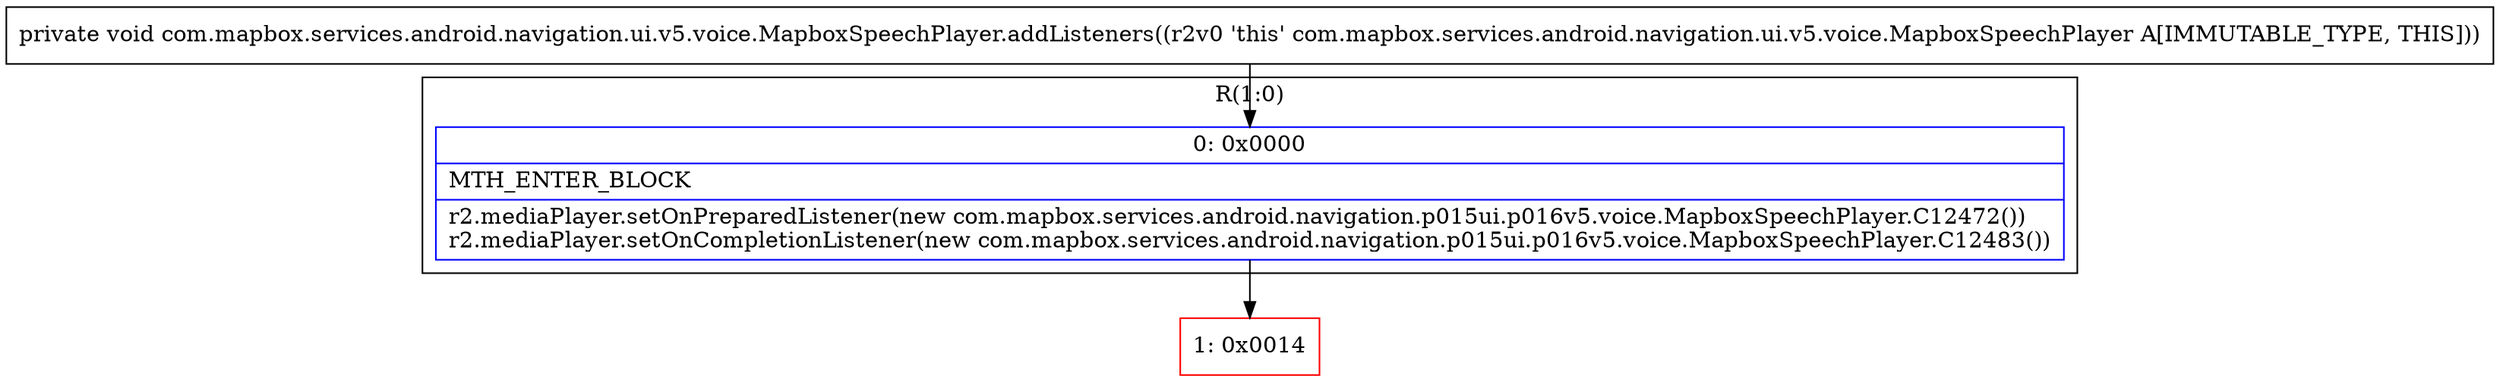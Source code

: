 digraph "CFG forcom.mapbox.services.android.navigation.ui.v5.voice.MapboxSpeechPlayer.addListeners()V" {
subgraph cluster_Region_794701998 {
label = "R(1:0)";
node [shape=record,color=blue];
Node_0 [shape=record,label="{0\:\ 0x0000|MTH_ENTER_BLOCK\l|r2.mediaPlayer.setOnPreparedListener(new com.mapbox.services.android.navigation.p015ui.p016v5.voice.MapboxSpeechPlayer.C12472())\lr2.mediaPlayer.setOnCompletionListener(new com.mapbox.services.android.navigation.p015ui.p016v5.voice.MapboxSpeechPlayer.C12483())\l}"];
}
Node_1 [shape=record,color=red,label="{1\:\ 0x0014}"];
MethodNode[shape=record,label="{private void com.mapbox.services.android.navigation.ui.v5.voice.MapboxSpeechPlayer.addListeners((r2v0 'this' com.mapbox.services.android.navigation.ui.v5.voice.MapboxSpeechPlayer A[IMMUTABLE_TYPE, THIS])) }"];
MethodNode -> Node_0;
Node_0 -> Node_1;
}

